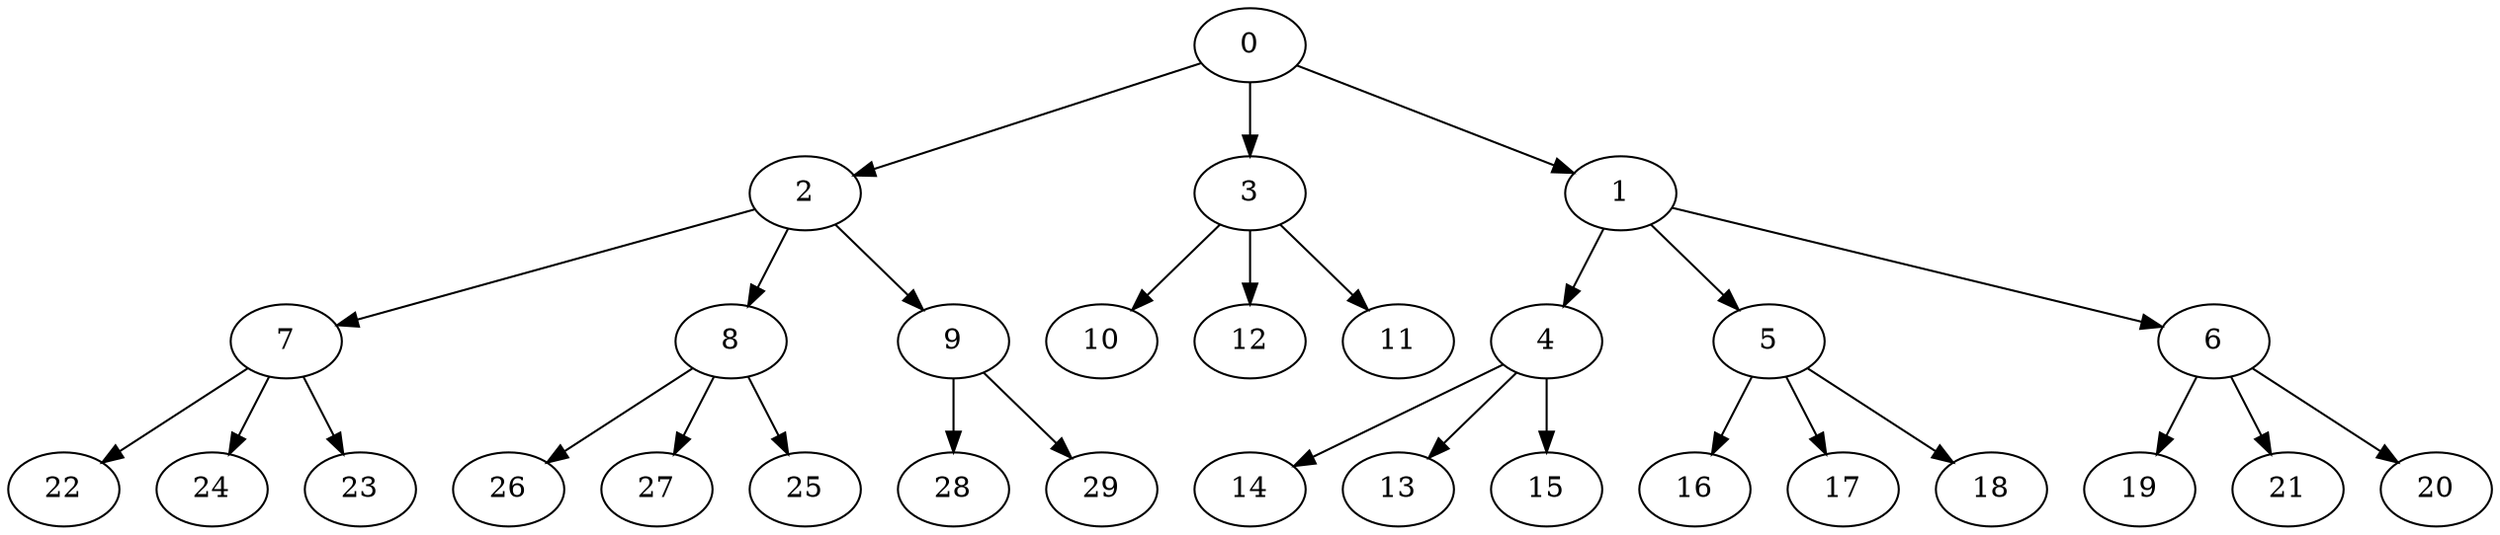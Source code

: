 digraph "OutTree-Balanced-MaxBf-3_Nodes_30_CCR_0.10_WeightType_Random#9" {
	graph ["Duplicate states"=0,
		GraphType=OutTree,
		"Max states in OPEN"=0,
		Modes="120000ms; topo-ordered tasks, ; Pruning: task equivalence, fixed order ready list, ; F-value: ; Optimisation: best schedule length (\
SL) optimisation on equal, ",
		NumberOfTasks=30,
		"Pruned using list schedule length"=45930361,
		"States removed from OPEN"=0,
		TargetSystem="Homogeneous-2",
		"Time to schedule (ms)"=24831,
		"Total idle time"=23,
		"Total schedule length"=861,
		"Total sequential time"=1699,
		"Total states created"=108344082
	];
	0	["Finish time"=19,
		Processor=0,
		"Start time"=0,
		Weight=19];
	2	["Finish time"=409,
		Processor=1,
		"Start time"=315,
		Weight=94];
	0 -> 2	[Weight=7];
	3	["Finish time"=113,
		Processor=0,
		"Start time"=19,
		Weight=94];
	0 -> 3	[Weight=8];
	1	["Finish time"=42,
		Processor=1,
		"Start time"=23,
		Weight=19];
	0 -> 1	[Weight=4];
	7	["Finish time"=643,
		Processor=0,
		"Start time"=577,
		Weight=66];
	2 -> 7	[Weight=2];
	8	["Finish time"=532,
		Processor=1,
		"Start time"=475,
		Weight=57];
	2 -> 8	[Weight=7];
	9	["Finish time"=475,
		Processor=1,
		"Start time"=409,
		Weight=66];
	2 -> 9	[Weight=3];
	10	["Finish time"=315,
		Processor=1,
		"Start time"=230,
		Weight=85];
	3 -> 10	[Weight=3];
	12	["Finish time"=230,
		Processor=1,
		"Start time"=164,
		Weight=66];
	3 -> 12	[Weight=10];
	11	["Finish time"=164,
		Processor=1,
		"Start time"=136,
		Weight=28];
	3 -> 11	[Weight=7];
	4	["Finish time"=473,
		Processor=0,
		"Start time"=426,
		Weight=47];
	1 -> 4	[Weight=10];
	5	["Finish time"=136,
		Processor=1,
		"Start time"=70,
		Weight=66];
	1 -> 5	[Weight=6];
	6	["Finish time"=70,
		Processor=1,
		"Start time"=42,
		Weight=28];
	1 -> 6	[Weight=3];
	22	["Finish time"=861,
		Processor=1,
		"Start time"=767,
		Weight=94];
	7 -> 22	[Weight=5];
	24	["Finish time"=767,
		Processor=1,
		"Start time"=673,
		Weight=94];
	7 -> 24	[Weight=2];
	23	["Finish time"=719,
		Processor=0,
		"Start time"=681,
		Weight=38];
	7 -> 23	[Weight=4];
	14	["Finish time"=673,
		Processor=1,
		"Start time"=579,
		Weight=94];
	4 -> 14	[Weight=9];
	13	["Finish time"=785,
		Processor=0,
		"Start time"=719,
		Weight=66];
	4 -> 13	[Weight=3];
	15	["Finish time"=511,
		Processor=0,
		"Start time"=473,
		Weight=38];
	4 -> 15	[Weight=9];
	26	["Finish time"=861,
		Processor=0,
		"Start time"=785,
		Weight=76];
	8 -> 26	[Weight=8];
	27	["Finish time"=579,
		Processor=1,
		"Start time"=532,
		Weight=47];
	8 -> 27	[Weight=8];
	25	["Finish time"=681,
		Processor=0,
		"Start time"=643,
		Weight=38];
	8 -> 25	[Weight=3];
	16	["Finish time"=360,
		Processor=0,
		"Start time"=303,
		Weight=57];
	5 -> 16	[Weight=9];
	17	["Finish time"=303,
		Processor=0,
		"Start time"=246,
		Weight=57];
	5 -> 17	[Weight=8];
	18	["Finish time"=246,
		Processor=0,
		"Start time"=189,
		Weight=57];
	5 -> 18	[Weight=4];
	28	["Finish time"=577,
		Processor=0,
		"Start time"=530,
		Weight=47];
	9 -> 28	[Weight=6];
	29	["Finish time"=530,
		Processor=0,
		"Start time"=511,
		Weight=19];
	9 -> 29	[Weight=3];
	19	["Finish time"=426,
		Processor=0,
		"Start time"=360,
		Weight=66];
	6 -> 19	[Weight=3];
	21	["Finish time"=189,
		Processor=0,
		"Start time"=132,
		Weight=57];
	6 -> 21	[Weight=6];
	20	["Finish time"=132,
		Processor=0,
		"Start time"=113,
		Weight=19];
	6 -> 20	[Weight=10];
}
